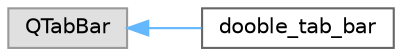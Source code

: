 digraph "Graphical Class Hierarchy"
{
 // LATEX_PDF_SIZE
  bgcolor="transparent";
  edge [fontname=Helvetica,fontsize=10,labelfontname=Helvetica,labelfontsize=10];
  node [fontname=Helvetica,fontsize=10,shape=box,height=0.2,width=0.4];
  rankdir="LR";
  Node0 [id="Node000000",label="QTabBar",height=0.2,width=0.4,color="grey60", fillcolor="#E0E0E0", style="filled",tooltip=" "];
  Node0 -> Node1 [id="edge35_Node000000_Node000001",dir="back",color="steelblue1",style="solid",tooltip=" "];
  Node1 [id="Node000001",label="dooble_tab_bar",height=0.2,width=0.4,color="grey40", fillcolor="white", style="filled",URL="$classdooble__tab__bar.html",tooltip=" "];
}
